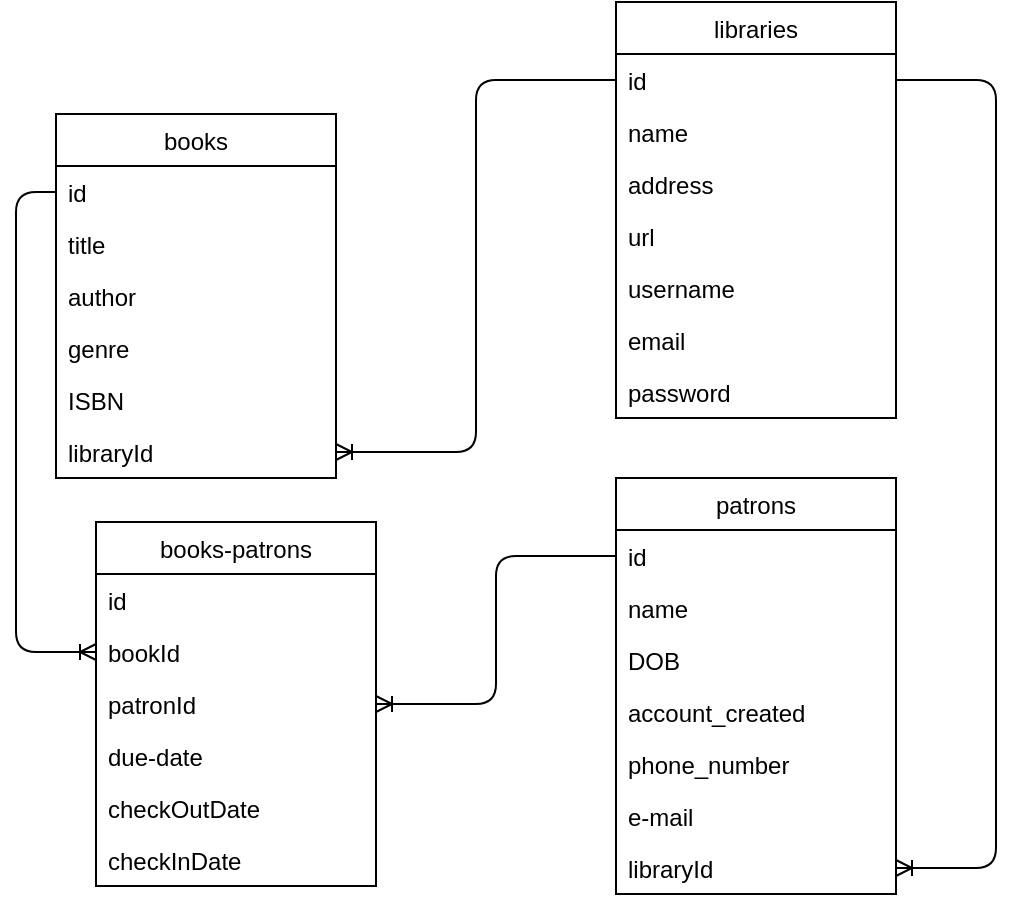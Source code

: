 <mxfile version="13.1.5" type="github">
  <diagram id="4g9Yg2gRz5Jj7BgF2jY3" name="Page-1">
    <mxGraphModel dx="152" dy="433" grid="1" gridSize="10" guides="1" tooltips="1" connect="1" arrows="1" fold="1" page="1" pageScale="1" pageWidth="850" pageHeight="1100" math="0" shadow="0">
      <root>
        <mxCell id="0" />
        <mxCell id="1" parent="0" />
        <mxCell id="K5NKCbQR-EOrBIhnJy4O-1" value="libraries" style="swimlane;fontStyle=0;childLayout=stackLayout;horizontal=1;startSize=26;fillColor=none;horizontalStack=0;resizeParent=1;resizeParentMax=0;resizeLast=0;collapsible=1;marginBottom=0;" parent="1" vertex="1">
          <mxGeometry x="340" y="20" width="140" height="208" as="geometry" />
        </mxCell>
        <mxCell id="K5NKCbQR-EOrBIhnJy4O-2" value="id" style="text;strokeColor=none;fillColor=none;align=left;verticalAlign=top;spacingLeft=4;spacingRight=4;overflow=hidden;rotatable=0;points=[[0,0.5],[1,0.5]];portConstraint=eastwest;" parent="K5NKCbQR-EOrBIhnJy4O-1" vertex="1">
          <mxGeometry y="26" width="140" height="26" as="geometry" />
        </mxCell>
        <mxCell id="K5NKCbQR-EOrBIhnJy4O-3" value="name" style="text;strokeColor=none;fillColor=none;align=left;verticalAlign=top;spacingLeft=4;spacingRight=4;overflow=hidden;rotatable=0;points=[[0,0.5],[1,0.5]];portConstraint=eastwest;" parent="K5NKCbQR-EOrBIhnJy4O-1" vertex="1">
          <mxGeometry y="52" width="140" height="26" as="geometry" />
        </mxCell>
        <mxCell id="9sqiWGEmfFg8IX018YyH-5" value="address" style="text;strokeColor=none;fillColor=none;align=left;verticalAlign=top;spacingLeft=4;spacingRight=4;overflow=hidden;rotatable=0;points=[[0,0.5],[1,0.5]];portConstraint=eastwest;" vertex="1" parent="K5NKCbQR-EOrBIhnJy4O-1">
          <mxGeometry y="78" width="140" height="26" as="geometry" />
        </mxCell>
        <mxCell id="9sqiWGEmfFg8IX018YyH-6" value="url" style="text;strokeColor=none;fillColor=none;align=left;verticalAlign=top;spacingLeft=4;spacingRight=4;overflow=hidden;rotatable=0;points=[[0,0.5],[1,0.5]];portConstraint=eastwest;" vertex="1" parent="K5NKCbQR-EOrBIhnJy4O-1">
          <mxGeometry y="104" width="140" height="26" as="geometry" />
        </mxCell>
        <mxCell id="9sqiWGEmfFg8IX018YyH-4" value="username" style="text;strokeColor=none;fillColor=none;align=left;verticalAlign=top;spacingLeft=4;spacingRight=4;overflow=hidden;rotatable=0;points=[[0,0.5],[1,0.5]];portConstraint=eastwest;" vertex="1" parent="K5NKCbQR-EOrBIhnJy4O-1">
          <mxGeometry y="130" width="140" height="26" as="geometry" />
        </mxCell>
        <mxCell id="K5NKCbQR-EOrBIhnJy4O-4" value="email" style="text;strokeColor=none;fillColor=none;align=left;verticalAlign=top;spacingLeft=4;spacingRight=4;overflow=hidden;rotatable=0;points=[[0,0.5],[1,0.5]];portConstraint=eastwest;" parent="K5NKCbQR-EOrBIhnJy4O-1" vertex="1">
          <mxGeometry y="156" width="140" height="26" as="geometry" />
        </mxCell>
        <mxCell id="K5NKCbQR-EOrBIhnJy4O-9" value="password" style="text;strokeColor=none;fillColor=none;align=left;verticalAlign=top;spacingLeft=4;spacingRight=4;overflow=hidden;rotatable=0;points=[[0,0.5],[1,0.5]];portConstraint=eastwest;" parent="K5NKCbQR-EOrBIhnJy4O-1" vertex="1">
          <mxGeometry y="182" width="140" height="26" as="geometry" />
        </mxCell>
        <mxCell id="K5NKCbQR-EOrBIhnJy4O-13" value="" style="edgeStyle=orthogonalEdgeStyle;fontSize=12;html=1;endArrow=ERoneToMany;entryX=1;entryY=0.5;entryDx=0;entryDy=0;exitX=0;exitY=0.5;exitDx=0;exitDy=0;" parent="1" source="K5NKCbQR-EOrBIhnJy4O-2" target="K5NKCbQR-EOrBIhnJy4O-46" edge="1">
          <mxGeometry width="100" height="100" relative="1" as="geometry">
            <mxPoint x="250" y="70" as="sourcePoint" />
            <mxPoint x="340" y="163" as="targetPoint" />
          </mxGeometry>
        </mxCell>
        <mxCell id="K5NKCbQR-EOrBIhnJy4O-27" value="patrons" style="swimlane;fontStyle=0;childLayout=stackLayout;horizontal=1;startSize=26;fillColor=none;horizontalStack=0;resizeParent=1;resizeParentMax=0;resizeLast=0;collapsible=1;marginBottom=0;" parent="1" vertex="1">
          <mxGeometry x="340" y="258" width="140" height="208" as="geometry" />
        </mxCell>
        <mxCell id="K5NKCbQR-EOrBIhnJy4O-28" value="id" style="text;strokeColor=none;fillColor=none;align=left;verticalAlign=top;spacingLeft=4;spacingRight=4;overflow=hidden;rotatable=0;points=[[0,0.5],[1,0.5]];portConstraint=eastwest;" parent="K5NKCbQR-EOrBIhnJy4O-27" vertex="1">
          <mxGeometry y="26" width="140" height="26" as="geometry" />
        </mxCell>
        <mxCell id="K5NKCbQR-EOrBIhnJy4O-29" value="name" style="text;strokeColor=none;fillColor=none;align=left;verticalAlign=top;spacingLeft=4;spacingRight=4;overflow=hidden;rotatable=0;points=[[0,0.5],[1,0.5]];portConstraint=eastwest;" parent="K5NKCbQR-EOrBIhnJy4O-27" vertex="1">
          <mxGeometry y="52" width="140" height="26" as="geometry" />
        </mxCell>
        <mxCell id="K5NKCbQR-EOrBIhnJy4O-30" value="DOB" style="text;strokeColor=none;fillColor=none;align=left;verticalAlign=top;spacingLeft=4;spacingRight=4;overflow=hidden;rotatable=0;points=[[0,0.5],[1,0.5]];portConstraint=eastwest;" parent="K5NKCbQR-EOrBIhnJy4O-27" vertex="1">
          <mxGeometry y="78" width="140" height="26" as="geometry" />
        </mxCell>
        <mxCell id="K5NKCbQR-EOrBIhnJy4O-31" value="account_created" style="text;strokeColor=none;fillColor=none;align=left;verticalAlign=top;spacingLeft=4;spacingRight=4;overflow=hidden;rotatable=0;points=[[0,0.5],[1,0.5]];portConstraint=eastwest;" parent="K5NKCbQR-EOrBIhnJy4O-27" vertex="1">
          <mxGeometry y="104" width="140" height="26" as="geometry" />
        </mxCell>
        <mxCell id="K5NKCbQR-EOrBIhnJy4O-39" value="phone_number" style="text;strokeColor=none;fillColor=none;align=left;verticalAlign=top;spacingLeft=4;spacingRight=4;overflow=hidden;rotatable=0;points=[[0,0.5],[1,0.5]];portConstraint=eastwest;" parent="K5NKCbQR-EOrBIhnJy4O-27" vertex="1">
          <mxGeometry y="130" width="140" height="26" as="geometry" />
        </mxCell>
        <mxCell id="K5NKCbQR-EOrBIhnJy4O-40" value="e-mail" style="text;strokeColor=none;fillColor=none;align=left;verticalAlign=top;spacingLeft=4;spacingRight=4;overflow=hidden;rotatable=0;points=[[0,0.5],[1,0.5]];portConstraint=eastwest;" parent="K5NKCbQR-EOrBIhnJy4O-27" vertex="1">
          <mxGeometry y="156" width="140" height="26" as="geometry" />
        </mxCell>
        <mxCell id="K5NKCbQR-EOrBIhnJy4O-47" value="libraryId" style="text;strokeColor=none;fillColor=none;align=left;verticalAlign=top;spacingLeft=4;spacingRight=4;overflow=hidden;rotatable=0;points=[[0,0.5],[1,0.5]];portConstraint=eastwest;" parent="K5NKCbQR-EOrBIhnJy4O-27" vertex="1">
          <mxGeometry y="182" width="140" height="26" as="geometry" />
        </mxCell>
        <mxCell id="K5NKCbQR-EOrBIhnJy4O-34" value="" style="edgeStyle=orthogonalEdgeStyle;fontSize=12;html=1;endArrow=ERoneToMany;exitX=0;exitY=0.5;exitDx=0;exitDy=0;entryX=1;entryY=0.5;entryDx=0;entryDy=0;" parent="1" source="K5NKCbQR-EOrBIhnJy4O-28" target="K5NKCbQR-EOrBIhnJy4O-22" edge="1">
          <mxGeometry width="100" height="100" relative="1" as="geometry">
            <mxPoint x="370" y="280" as="sourcePoint" />
            <mxPoint x="270" y="430" as="targetPoint" />
          </mxGeometry>
        </mxCell>
        <mxCell id="K5NKCbQR-EOrBIhnJy4O-19" value="books-patrons" style="swimlane;fontStyle=0;childLayout=stackLayout;horizontal=1;startSize=26;fillColor=none;horizontalStack=0;resizeParent=1;resizeParentMax=0;resizeLast=0;collapsible=1;marginBottom=0;" parent="1" vertex="1">
          <mxGeometry x="80" y="280" width="140" height="182" as="geometry" />
        </mxCell>
        <mxCell id="K5NKCbQR-EOrBIhnJy4O-20" value="id" style="text;strokeColor=none;fillColor=none;align=left;verticalAlign=top;spacingLeft=4;spacingRight=4;overflow=hidden;rotatable=0;points=[[0,0.5],[1,0.5]];portConstraint=eastwest;" parent="K5NKCbQR-EOrBIhnJy4O-19" vertex="1">
          <mxGeometry y="26" width="140" height="26" as="geometry" />
        </mxCell>
        <mxCell id="K5NKCbQR-EOrBIhnJy4O-21" value="bookId" style="text;strokeColor=none;fillColor=none;align=left;verticalAlign=top;spacingLeft=4;spacingRight=4;overflow=hidden;rotatable=0;points=[[0,0.5],[1,0.5]];portConstraint=eastwest;" parent="K5NKCbQR-EOrBIhnJy4O-19" vertex="1">
          <mxGeometry y="52" width="140" height="26" as="geometry" />
        </mxCell>
        <mxCell id="K5NKCbQR-EOrBIhnJy4O-22" value="patronId" style="text;strokeColor=none;fillColor=none;align=left;verticalAlign=top;spacingLeft=4;spacingRight=4;overflow=hidden;rotatable=0;points=[[0,0.5],[1,0.5]];portConstraint=eastwest;" parent="K5NKCbQR-EOrBIhnJy4O-19" vertex="1">
          <mxGeometry y="78" width="140" height="26" as="geometry" />
        </mxCell>
        <mxCell id="K5NKCbQR-EOrBIhnJy4O-42" value="due-date" style="text;strokeColor=none;fillColor=none;align=left;verticalAlign=top;spacingLeft=4;spacingRight=4;overflow=hidden;rotatable=0;points=[[0,0.5],[1,0.5]];portConstraint=eastwest;" parent="K5NKCbQR-EOrBIhnJy4O-19" vertex="1">
          <mxGeometry y="104" width="140" height="26" as="geometry" />
        </mxCell>
        <mxCell id="9sqiWGEmfFg8IX018YyH-1" value="checkOutDate" style="text;strokeColor=none;fillColor=none;align=left;verticalAlign=top;spacingLeft=4;spacingRight=4;overflow=hidden;rotatable=0;points=[[0,0.5],[1,0.5]];portConstraint=eastwest;" vertex="1" parent="K5NKCbQR-EOrBIhnJy4O-19">
          <mxGeometry y="130" width="140" height="26" as="geometry" />
        </mxCell>
        <mxCell id="9sqiWGEmfFg8IX018YyH-3" value="checkInDate" style="text;strokeColor=none;fillColor=none;align=left;verticalAlign=top;spacingLeft=4;spacingRight=4;overflow=hidden;rotatable=0;points=[[0,0.5],[1,0.5]];portConstraint=eastwest;" vertex="1" parent="K5NKCbQR-EOrBIhnJy4O-19">
          <mxGeometry y="156" width="140" height="26" as="geometry" />
        </mxCell>
        <mxCell id="K5NKCbQR-EOrBIhnJy4O-45" value="" style="edgeStyle=orthogonalEdgeStyle;fontSize=12;html=1;endArrow=ERoneToMany;exitX=0;exitY=0.5;exitDx=0;exitDy=0;entryX=0;entryY=0.5;entryDx=0;entryDy=0;" parent="1" source="K5NKCbQR-EOrBIhnJy4O-6" target="K5NKCbQR-EOrBIhnJy4O-21" edge="1">
          <mxGeometry width="100" height="100" relative="1" as="geometry">
            <mxPoint x="30" y="200" as="sourcePoint" />
            <mxPoint x="30" y="340" as="targetPoint" />
            <Array as="points">
              <mxPoint x="40" y="115" />
              <mxPoint x="40" y="345" />
            </Array>
          </mxGeometry>
        </mxCell>
        <mxCell id="K5NKCbQR-EOrBIhnJy4O-5" value="books" style="swimlane;fontStyle=0;childLayout=stackLayout;horizontal=1;startSize=26;fillColor=none;horizontalStack=0;resizeParent=1;resizeParentMax=0;resizeLast=0;collapsible=1;marginBottom=0;" parent="1" vertex="1">
          <mxGeometry x="60" y="76" width="140" height="182" as="geometry" />
        </mxCell>
        <mxCell id="K5NKCbQR-EOrBIhnJy4O-6" value="id" style="text;strokeColor=none;fillColor=none;align=left;verticalAlign=top;spacingLeft=4;spacingRight=4;overflow=hidden;rotatable=0;points=[[0,0.5],[1,0.5]];portConstraint=eastwest;" parent="K5NKCbQR-EOrBIhnJy4O-5" vertex="1">
          <mxGeometry y="26" width="140" height="26" as="geometry" />
        </mxCell>
        <mxCell id="K5NKCbQR-EOrBIhnJy4O-7" value="title" style="text;strokeColor=none;fillColor=none;align=left;verticalAlign=top;spacingLeft=4;spacingRight=4;overflow=hidden;rotatable=0;points=[[0,0.5],[1,0.5]];portConstraint=eastwest;" parent="K5NKCbQR-EOrBIhnJy4O-5" vertex="1">
          <mxGeometry y="52" width="140" height="26" as="geometry" />
        </mxCell>
        <mxCell id="K5NKCbQR-EOrBIhnJy4O-8" value="author" style="text;strokeColor=none;fillColor=none;align=left;verticalAlign=top;spacingLeft=4;spacingRight=4;overflow=hidden;rotatable=0;points=[[0,0.5],[1,0.5]];portConstraint=eastwest;" parent="K5NKCbQR-EOrBIhnJy4O-5" vertex="1">
          <mxGeometry y="78" width="140" height="26" as="geometry" />
        </mxCell>
        <mxCell id="K5NKCbQR-EOrBIhnJy4O-41" value="genre" style="text;strokeColor=none;fillColor=none;align=left;verticalAlign=top;spacingLeft=4;spacingRight=4;overflow=hidden;rotatable=0;points=[[0,0.5],[1,0.5]];portConstraint=eastwest;" parent="K5NKCbQR-EOrBIhnJy4O-5" vertex="1">
          <mxGeometry y="104" width="140" height="26" as="geometry" />
        </mxCell>
        <mxCell id="K5NKCbQR-EOrBIhnJy4O-11" value="ISBN" style="text;strokeColor=none;fillColor=none;align=left;verticalAlign=top;spacingLeft=4;spacingRight=4;overflow=hidden;rotatable=0;points=[[0,0.5],[1,0.5]];portConstraint=eastwest;" parent="K5NKCbQR-EOrBIhnJy4O-5" vertex="1">
          <mxGeometry y="130" width="140" height="26" as="geometry" />
        </mxCell>
        <mxCell id="K5NKCbQR-EOrBIhnJy4O-46" value="libraryId" style="text;strokeColor=none;fillColor=none;align=left;verticalAlign=top;spacingLeft=4;spacingRight=4;overflow=hidden;rotatable=0;points=[[0,0.5],[1,0.5]];portConstraint=eastwest;" parent="K5NKCbQR-EOrBIhnJy4O-5" vertex="1">
          <mxGeometry y="156" width="140" height="26" as="geometry" />
        </mxCell>
        <mxCell id="K5NKCbQR-EOrBIhnJy4O-48" value="" style="edgeStyle=orthogonalEdgeStyle;fontSize=12;html=1;endArrow=ERoneToMany;exitX=1;exitY=0.5;exitDx=0;exitDy=0;entryX=1;entryY=0.5;entryDx=0;entryDy=0;" parent="1" source="K5NKCbQR-EOrBIhnJy4O-2" target="K5NKCbQR-EOrBIhnJy4O-47" edge="1">
          <mxGeometry width="100" height="100" relative="1" as="geometry">
            <mxPoint x="380" y="300" as="sourcePoint" />
            <mxPoint x="580" y="330" as="targetPoint" />
            <Array as="points">
              <mxPoint x="530" y="59" />
              <mxPoint x="530" y="453" />
            </Array>
          </mxGeometry>
        </mxCell>
      </root>
    </mxGraphModel>
  </diagram>
</mxfile>
